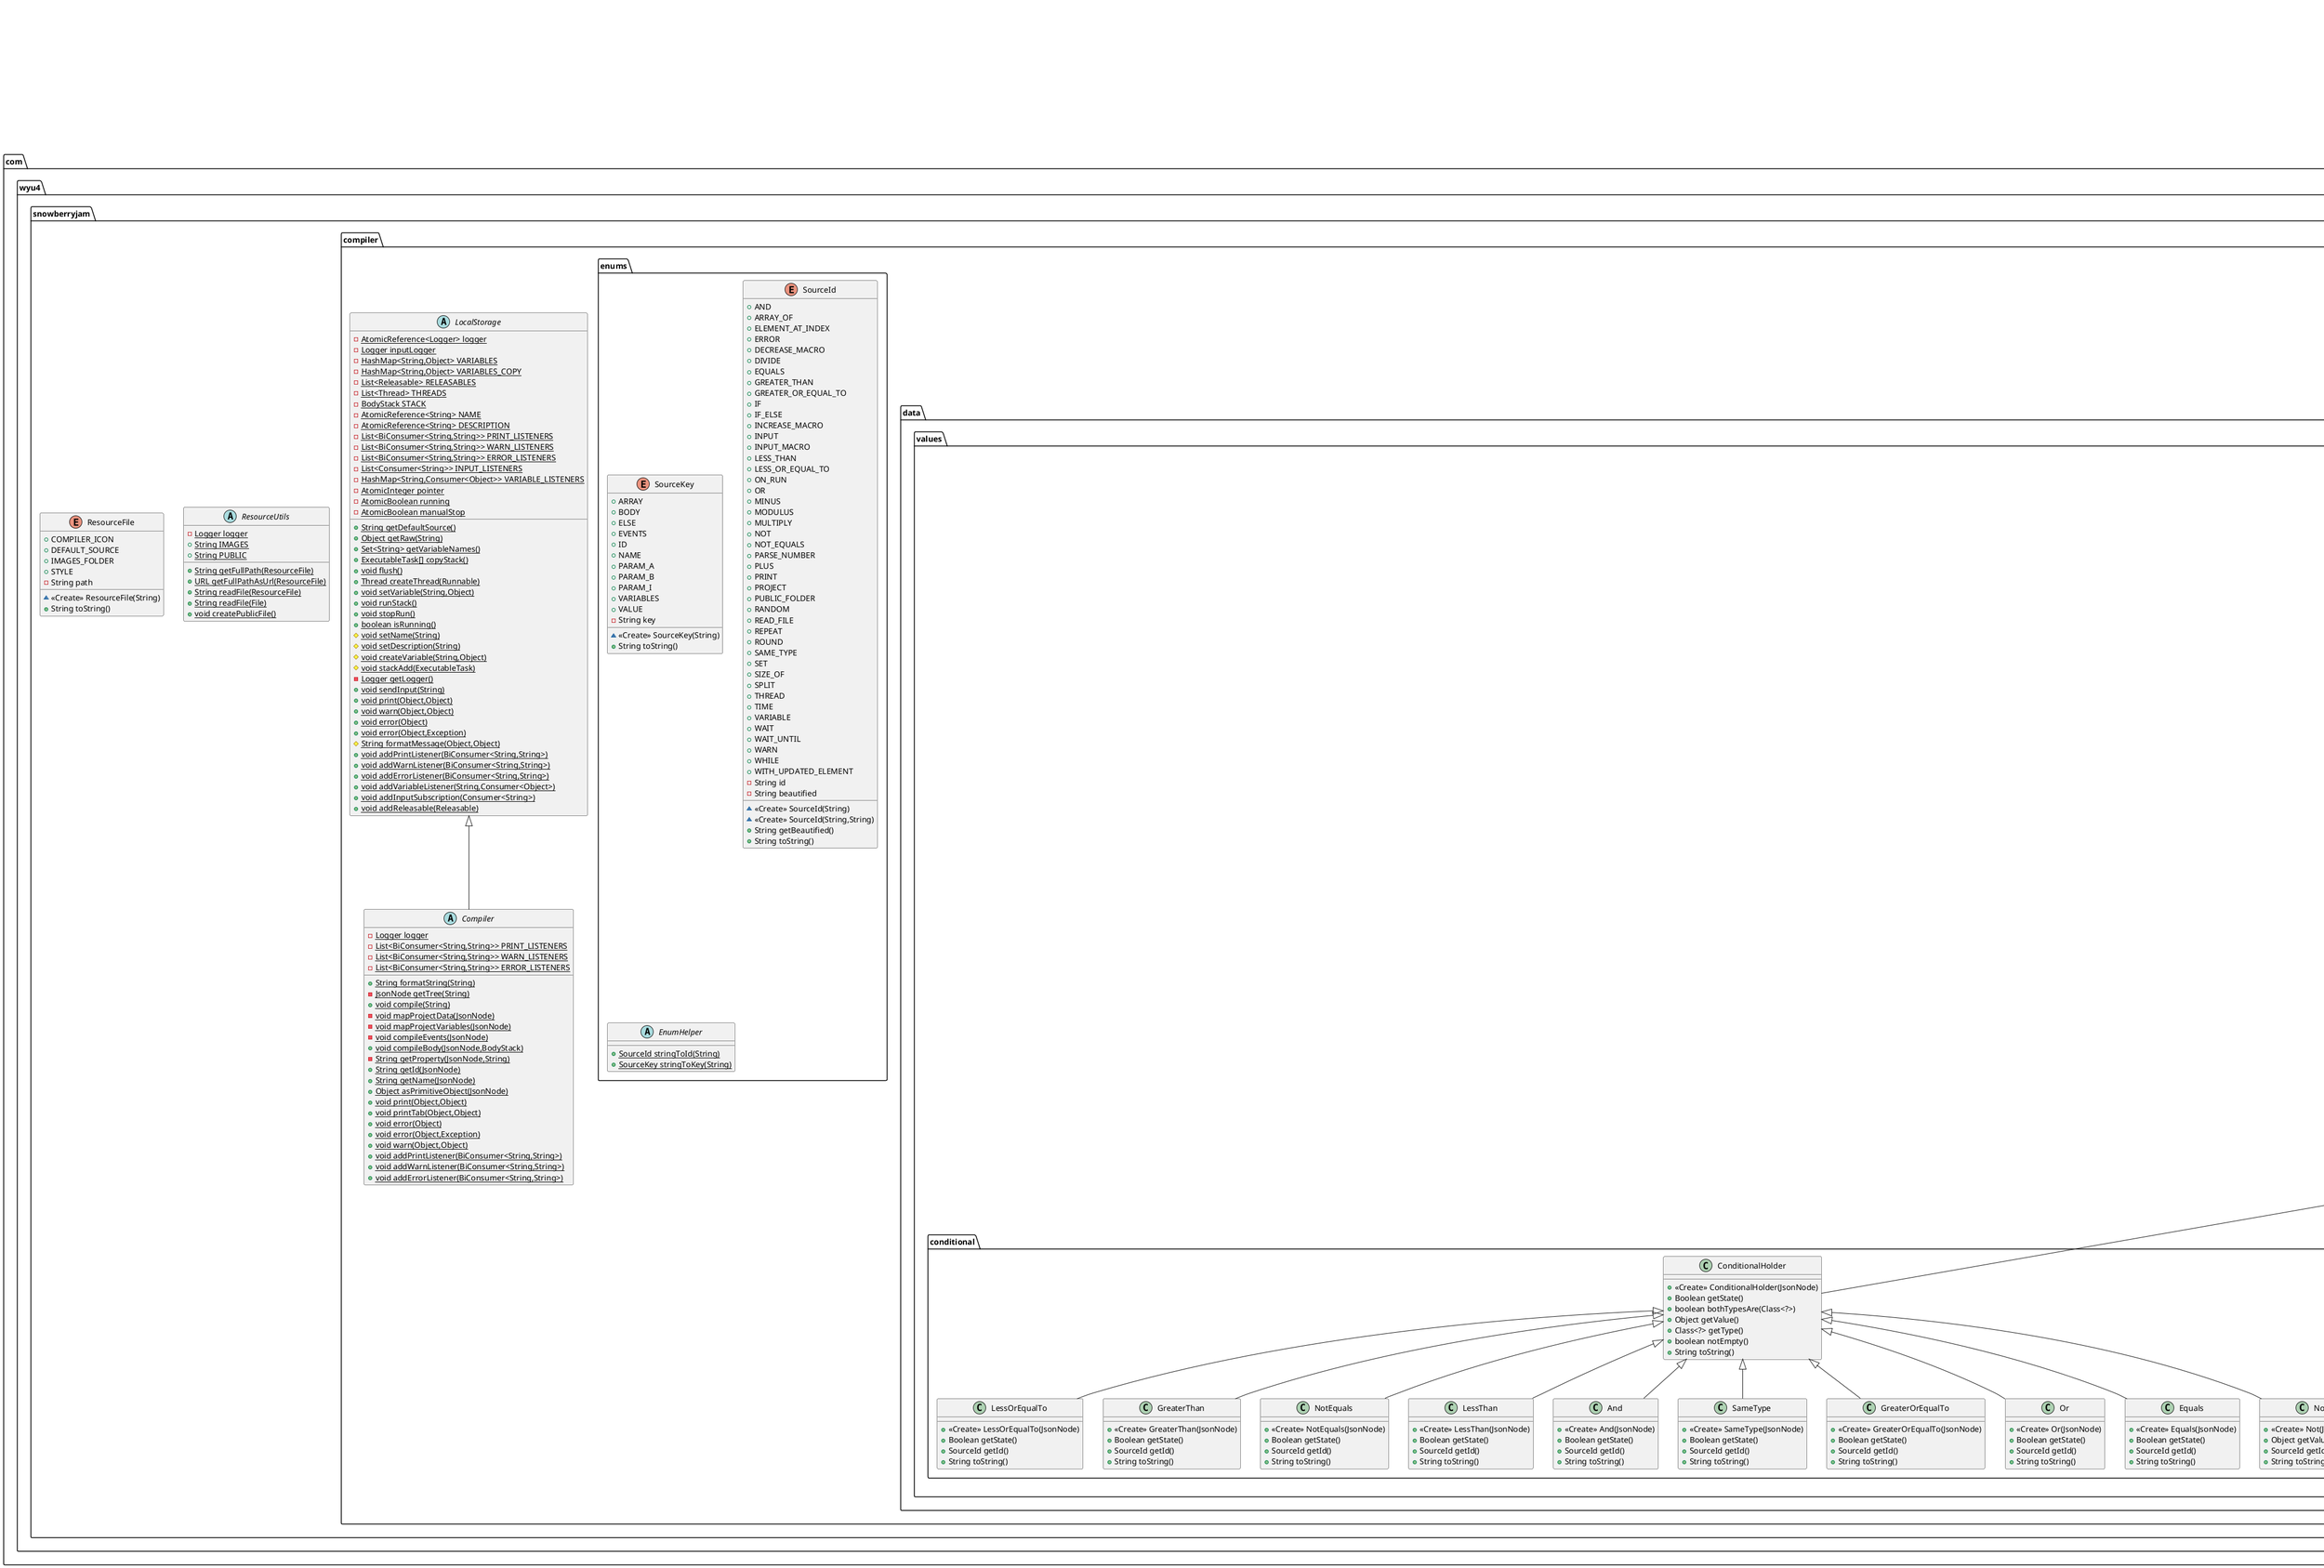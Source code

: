 @startuml
class com.wyu4.snowberryjam.compiler.data.tasks.ThreadTask {
- BodyStack body
+ <<Create>> ThreadTask(JsonNode)
+ void execute()
+ SourceId getId()
+ Object feedback()
+ String toString()
+ BodyStack getBody()
}


interface com.wyu4.snowberryjam.compiler.data.tasks.interfaces.NamedTask {
~ ValueHolder getName()
}

class com.wyu4.snowberryjam.compiler.data.values.conditional.And {
+ <<Create>> And(JsonNode)
+ Boolean getState()
+ SourceId getId()
+ String toString()
}

class com.wyu4.snowberryjam.compiler.data.tasks.WarnTask {
- ValueHolder message
+ <<Create>> WarnTask(JsonNode)
+ <<Create>> WarnTask(String)
+ <<Create>> WarnTask(ValueHolder)
+ void execute()
+ SourceId getId()
+ Object feedback()
+ String toString()
+ ValueHolder getValue()
}


class com.wyu4.snowberryjam.Start {
- {static} Logger logger
+ {static} void main(String[])
+ void start(Stage)
}


class com.wyu4.snowberryjam.compiler.data.values.iteration.WithUpdatedElement {
+ <<Create>> WithUpdatedElement(JsonNode)
+ Object getValue()
+ SourceId getId()
+ Class<?> getType()
+ String toString()
}

class com.wyu4.snowberryjam.compiler.data.tasks.macros.InputMacro {
+ <<Create>> InputMacro(JsonNode)
+ <<Create>> InputMacro(ValueHolder)
+ void execute()
}

class com.wyu4.snowberryjam.gui.viewer.codeviewer.values.ArithmeticValueViewer {
+ <<Create>> ArithmeticValueViewer(ArithmeticHolder)
}

class com.wyu4.snowberryjam.compiler.data.values.math.Minus {
+ <<Create>> Minus(JsonNode)
+ <<Create>> Minus(ValueHolder,ValueHolder)
+ Object getValue()
+ SourceId getId()
+ String toString()
}

class com.wyu4.snowberryjam.compiler.data.tasks.ErrorTask {
- ValueHolder message
+ <<Create>> ErrorTask(JsonNode)
+ <<Create>> ErrorTask(String)
+ <<Create>> ErrorTask(ValueHolder)
+ void execute()
+ SourceId getId()
+ Object feedback()
+ String toString()
+ ValueHolder getValue()
}


class com.wyu4.snowberryjam.compiler.data.values.conditional.ConditionalHolder {
+ <<Create>> ConditionalHolder(JsonNode)
+ Boolean getState()
+ boolean bothTypesAre(Class<?>)
+ Object getValue()
+ Class<?> getType()
+ boolean notEmpty()
+ String toString()
}

interface com.wyu4.snowberryjam.compiler.data.tasks.interfaces.ValuedTask {
~ ValueHolder getValue()
}

class com.wyu4.snowberryjam.compiler.data.tasks.macros.IncreaseMacro {
+ <<Create>> IncreaseMacro(JsonNode)
+ <<Create>> IncreaseMacro(ValueHolder,ValueHolder)
}

class com.wyu4.snowberryjam.compiler.data.values.conditional.SameType {
+ <<Create>> SameType(JsonNode)
+ Boolean getState()
+ SourceId getId()
+ String toString()
}

class com.wyu4.snowberryjam.gui.viewer.codeviewer.CodeViewer {
- StackPane loadingOverlay
- ScrollPane scrollPane
- StackViewer primaryStackViewer
+ <<Create>> CodeViewer()
- void flush()
+ void refresh()
}


class com.wyu4.snowberryjam.gui.viewer.codeviewer.DottedStackPane {
+ <<Create>> DottedStackPane(int)
}

class com.wyu4.snowberryjam.gui.viewer.codeviewer.LoadingOverlay {
+ <<Create>> LoadingOverlay()
}

class com.wyu4.snowberryjam.compiler.data.values.iteration.ArrayHolder {
- ValueHolder i
+ <<Create>> ArrayHolder(JsonNode)
+ ValueHolder getI()
# int getValidIndex()
+ Class<?> getType()
+ String toString()
}


class com.wyu4.snowberryjam.compiler.data.values.conditional.GreaterOrEqualTo {
+ <<Create>> GreaterOrEqualTo(JsonNode)
+ Boolean getState()
+ SourceId getId()
+ String toString()
}

abstract class com.wyu4.snowberryjam.gui.viewer.codeviewer.ColorDictionary {
- {static} Color BUILT_IN
- {static} Color MATH
- {static} Color IF_STATEMENT
- {static} Color MACRO
- {static} Color LOOP
- {static} Color DELAY
- {static} Color STORAGE
- {static} Color CONDITIONAL
- {static} Color THREADING
- {static} Color CONVERSION
- {static} Color IO
- {static} Color ITERATION
- {static} Color BLAND
+ {static} Color getColorFromId(SourceId)
}


interface com.wyu4.snowberryjam.compiler.data.values.builtin.BuiltInHolder {
}
class com.wyu4.snowberryjam.compiler.data.values.conversion.ParseNumber {
+ <<Create>> ParseNumber(JsonNode)
+ Object getValue()
+ SourceId getId()
+ Class<?> getType()
+ String toString()
}

class com.wyu4.snowberryjam.compiler.data.values.builtin.RandomHolder {
+ Object getValue()
+ SourceId getId()
+ Class<?> getType()
+ String toString()
}

class com.wyu4.snowberryjam.compiler.data.values.conditional.Or {
+ <<Create>> Or(JsonNode)
+ Boolean getState()
+ SourceId getId()
+ String toString()
}

class com.wyu4.snowberryjam.compiler.data.values.conversion.ConversionHolder {
+ <<Create>> ConversionHolder(JsonNode)
+ String toString()
}

class com.wyu4.snowberryjam.compiler.data.values.math.Modulus {
+ <<Create>> Modulus(JsonNode)
+ Object getValue()
+ SourceId getId()
+ String toString()
}

class com.wyu4.snowberryjam.compiler.data.values.conditional.Equals {
+ <<Create>> Equals(JsonNode)
+ Boolean getState()
+ SourceId getId()
+ String toString()
}

interface com.wyu4.snowberryjam.compiler.data.tasks.interfaces.BodiedTask {
~ BodyStack getBody()
}

class com.wyu4.snowberryjam.gui.viewer.codeviewer.tasks.StackViewer {
- AtomicReference<ExecutableTask[]> tasks
- ObservableList<Node> children
+ <<Create>> StackViewer()
+ <<Create>> StackViewer(boolean)
+ void loadStack(BodyStack)
+ void loadStack(ExecutableTask[])
+ void flush()
}


class com.wyu4.snowberryjam.compiler.data.tasks.WhileTask {
- ValueHolder condition
- BodyStack body
+ <<Create>> WhileTask(JsonNode)
+ <<Create>> WhileTask(ConditionalHolder,BodyStack)
+ void execute()
+ SourceId getId()
+ Object feedback()
+ String toString()
+ BodyStack getBody()
+ ValueHolder getValue()
}


class com.wyu4.snowberryjam.compiler.data.values.iteration.ElementAtIndex {
+ <<Create>> ElementAtIndex(JsonNode)
+ Object getValue()
+ SourceId getId()
+ String toString()
}

interface com.wyu4.snowberryjam.compiler.data.values.Releasable {
~ void init()
~ void release()
}

class com.wyu4.snowberryjam.gui.viewer.codeviewer.tasks.Insets {
}
interface com.wyu4.snowberryjam.compiler.data.tasks.interfaces.ElseBodiedTask {
~ BodyStack getSecondaryBody()
}

class com.wyu4.snowberryjam.compiler.data.values.conditional.Not {
+ <<Create>> Not(JsonNode)
+ Object getValue()
+ SourceId getId()
+ String toString()
}

class com.wyu4.snowberryjam.compiler.data.tasks.SetTask {
- ValueHolder name
- ValueHolder value
+ <<Create>> SetTask(JsonNode)
+ <<Create>> SetTask(ValueHolder,ValueHolder)
+ void execute()
+ SourceId getId()
# ValueHolder getNameValue()
+ Object feedback()
+ String toString()
+ ValueHolder getValue()
+ ValueHolder getName()
}


class com.wyu4.snowberryjam.compiler.data.tasks.WaitUntilTask {
- {static} Logger logger
- {static} int INTERVAL
- ValueHolder condition
+ <<Create>> WaitUntilTask(JsonNode)
+ void execute()
+ SourceId getId()
+ Object feedback()
+ String toString()
+ ValueHolder getValue()
}


class com.wyu4.snowberryjam.compiler.data.tasks.RepeatTask {
- ValueHolder repeats
- ValueHolder variableName
- BodyStack body
+ <<Create>> RepeatTask(JsonNode)
+ void execute()
+ SourceId getId()
+ Object feedback()
+ String toString()
+ BodyStack getBody()
+ ValueHolder getValue()
+ ValueHolder getName()
}


class com.wyu4.snowberryjam.gui.framework.Interactor {
- {static} Logger logger
- Model model
- Stage stage
+ <<Create>> Interactor(Model,Stage)
+ Runnable createOpenFileTask()
+ Runnable createSetFileTask(File)
+ Runnable createSaveFileTask()
+ Runnable createSaveFileTask(File)
+ Runnable createSaveAsFileTask()
+ Runnable createNewProjectTask()
+ Runnable createCompileTask()
+ Runnable createCompileTask(Runnable)
+ Runnable createRunTask()
+ Runnable createStopTask()
+ Runnable createFormatCodeTask()
}


class com.wyu4.snowberryjam.compiler.data.values.math.ArithmeticHolder {
+ <<Create>> ArithmeticHolder(JsonNode)
+ <<Create>> ArithmeticHolder(ValueHolder,ValueHolder)
+ Object getValue()
+ boolean notEmpty()
+ String toString()
}

class com.wyu4.snowberryjam.gui.viewer.codeviewer.values.ValueViewer {
+ {static} Color BORDER_COLOR
+ {static} CornerRadii SQUARE_RADII
+ {static} CornerRadii CIRCULAR_RADII
- ValueHolder value
+ <<Create>> ValueViewer(ValueHolder)
+ {static} Node buildValueViewer(ValueHolder)
+ ValueHolder getValue()
# void applyBorderWithRadii(CornerRadii)
}


interface com.wyu4.snowberryjam.compiler.data.tasks.ExecutableTask {
~ void execute()
~ SourceId getId()
~ Object feedback()
}

abstract class com.wyu4.snowberryjam.compiler.LocalStorage {
- {static} AtomicReference<Logger> logger
- {static} Logger inputLogger
- {static} HashMap<String,Object> VARIABLES
- {static} HashMap<String,Object> VARIABLES_COPY
- {static} List<Releasable> RELEASABLES
- {static} List<Thread> THREADS
- {static} BodyStack STACK
- {static} AtomicReference<String> NAME
- {static} AtomicReference<String> DESCRIPTION
- {static} List<BiConsumer<String,String>> PRINT_LISTENERS
- {static} List<BiConsumer<String,String>> WARN_LISTENERS
- {static} List<BiConsumer<String,String>> ERROR_LISTENERS
- {static} List<Consumer<String>> INPUT_LISTENERS
- {static} HashMap<String,Consumer<Object>> VARIABLE_LISTENERS
- {static} AtomicInteger pointer
- {static} AtomicBoolean running
- {static} AtomicBoolean manualStop
+ {static} String getDefaultSource()
+ {static} Object getRaw(String)
+ {static} Set<String> getVariableNames()
+ {static} ExecutableTask[] copyStack()
+ {static} void flush()
+ {static} Thread createThread(Runnable)
+ {static} void setVariable(String,Object)
+ {static} void runStack()
+ {static} void stopRun()
+ {static} boolean isRunning()
# {static} void setName(String)
# {static} void setDescription(String)
# {static} void createVariable(String,Object)
# {static} void stackAdd(ExecutableTask)
- {static} Logger getLogger()
+ {static} void sendInput(String)
+ {static} void print(Object,Object)
+ {static} void warn(Object,Object)
+ {static} void error(Object)
+ {static} void error(Object,Exception)
# {static} String formatMessage(Object,Object)
+ {static} void addPrintListener(BiConsumer<String,String>)
+ {static} void addWarnListener(BiConsumer<String,String>)
+ {static} void addErrorListener(BiConsumer<String,String>)
+ {static} void addVariableListener(String,Consumer<Object>)
+ {static} void addInputSubscription(Consumer<String>)
+ {static} void addReleasable(Releasable)
}


class com.wyu4.snowberryjam.compiler.data.values.math.Multiply {
+ <<Create>> Multiply(JsonNode)
+ Object getValue()
+ SourceId getId()
+ String toString()
}

class com.wyu4.snowberryjam.gui.viewer.codeviewer.values.ConditionalValueViewer {
+ <<Create>> ConditionalValueViewer(ConditionalHolder)
}

class com.wyu4.snowberryjam.compiler.data.BodyStack {
- {static} Logger logger
- {static} AtomicBoolean DEBUGGING_ENABLED
- SourceId id
- List<ExecutableTask> stack
+ <<Create>> BodyStack(SourceId)
+ {static} void setDebuggingEnabled(boolean)
+ void addTask(ExecutableTask)
+ ExecutableTask[] copyStack()
+ void flush()
+ void execute()
+ Object feedback()
+ SourceId getId()
}


class com.wyu4.snowberryjam.compiler.data.tasks.macros.DecreaseMacro {
+ <<Create>> DecreaseMacro(JsonNode)
+ <<Create>> DecreaseMacro(ValueHolder,ValueHolder)
}

class com.wyu4.snowberryjam.compiler.data.values.conversion.SplitToArray {
+ <<Create>> SplitToArray(JsonNode)
+ Object getValue()
+ SourceId getId()
+ Class<?> getType()
+ String toString()
}

class com.wyu4.snowberryjam.compiler.data.values.conversion.SizeOf {
+ <<Create>> SizeOf(JsonNode)
+ Object getValue()
+ SourceId getId()
+ Class<?> getType()
+ String toString()
}

class com.wyu4.snowberryjam.compiler.data.values.math.Divide {
+ <<Create>> Divide(JsonNode)
+ Object getValue()
+ SourceId getId()
+ String toString()
}

class com.wyu4.snowberryjam.compiler.data.tasks.WaitTask {
- {static} Logger logger
- {static} int INTERVAL
- ValueHolder time
+ <<Create>> WaitTask(JsonNode)
+ void execute()
+ SourceId getId()
+ Object feedback()
- long getTime()
+ String toString()
+ ValueHolder getValue()
}


class com.wyu4.snowberryjam.gui.viewer.codeviewer.values.ConversionValueViewer {
+ <<Create>> ConversionValueViewer(ConversionHolder)
}

interface com.wyu4.snowberryjam.gui.viewer.Viewer {
~ void refresh()
}

class com.wyu4.snowberryjam.compiler.data.values.io.ReadFile {
+ <<Create>> ReadFile(JsonNode)
+ <<Create>> ReadFile(ValueHolder)
+ Object getValue()
+ SourceId getId()
+ Class<?> getType()
+ String toString()
}

class com.wyu4.snowberryjam.compiler.data.values.VariableReference {
- ValueHolder name
+ <<Create>> VariableReference(String)
+ <<Create>> VariableReference(ValueHolder)
+ ValueHolder getName()
+ Object getValue()
+ SourceId getId()
+ String toString()
}


class com.wyu4.snowberryjam.compiler.data.values.math.Plus {
+ <<Create>> Plus(JsonNode)
+ <<Create>> Plus(ValueHolder,ValueHolder)
+ Object getValue()
+ SourceId getId()
+ String toString()
}

class com.wyu4.snowberryjam.compiler.data.values.ValueHolder {
- Object value
+ <<Create>> ValueHolder()
+ <<Create>> ValueHolder(Object)
- {static} boolean isPrimitive(JsonNode)
+ {static} ValueHolder fromNode(JsonNode)
+ {static} ValueHolder checkValueIsConditional(ValueHolder)
+ Object getValue()
+ Object getPointer()
+ Object[] getArray()
+ String getString()
+ Class<?> getType()
+ boolean isType(Class<?>)
+ boolean notEmpty()
+ Double getSize()
+ SourceId getId()
+ boolean equals(Object)
+ boolean superEquals(Object)
+ String toString()
}


class com.wyu4.snowberryjam.compiler.data.values.builtin.TimeHolder {
+ Object getValue()
+ SourceId getId()
+ Class<?> getType()
+ String toString()
}

class com.wyu4.snowberryjam.gui.viewer.codeviewer.values.BuiltInViewer {
+ <<Create>> BuiltInViewer(ValueHolder)
}

class com.wyu4.snowberryjam.gui.viewer.codeviewer.values.ArrayValueViewer {
+ <<Create>> ArrayValueViewer(ArrayHolder)
}

class com.wyu4.snowberryjam.gui.framework.Controller {
- Builder<Region> builder
- Model model
- Interactor interactor
+ <<Create>> Controller(Stage)
+ void updateFile(File)
+ File getSourceFile()
+ ObjectProperty<File> getSourceFileProperty()
+ Region getView()
}


class com.wyu4.snowberryjam.compiler.data.tasks.IfElseTask {
- ValueHolder condition
- BodyStack body
- BodyStack elseBody
+ <<Create>> IfElseTask(JsonNode)
+ void execute()
+ SourceId getId()
+ Object feedback()
+ String toString()
+ BodyStack getBody()
+ BodyStack getSecondaryBody()
+ ValueHolder getValue()
}


abstract class com.wyu4.snowberryjam.compiler.Compiler {
- {static} Logger logger
- {static} List<BiConsumer<String,String>> PRINT_LISTENERS
- {static} List<BiConsumer<String,String>> WARN_LISTENERS
- {static} List<BiConsumer<String,String>> ERROR_LISTENERS
+ {static} String formatString(String)
- {static} JsonNode getTree(String)
+ {static} void compile(String)
- {static} void mapProjectData(JsonNode)
- {static} void mapProjectVariables(JsonNode)
- {static} void compileEvents(JsonNode)
+ {static} void compileBody(JsonNode,BodyStack)
- {static} String getProperty(JsonNode,String)
+ {static} String getId(JsonNode)
+ {static} String getName(JsonNode)
+ {static} Object asPrimitiveObject(JsonNode)
+ {static} void print(Object,Object)
+ {static} void printTab(Object,Object)
+ {static} void error(Object)
+ {static} void error(Object,Exception)
+ {static} void warn(Object,Object)
+ {static} void addPrintListener(BiConsumer<String,String>)
+ {static} void addWarnListener(BiConsumer<String,String>)
+ {static} void addErrorListener(BiConsumer<String,String>)
}


class com.wyu4.snowberryjam.gui.viewer.codeviewer.values.VariableReferenceViewer {
+ <<Create>> VariableReferenceViewer(VariableReference)
}

class com.wyu4.snowberryjam.gui.framework.Model {
- ObjectProperty<File> sourceFileProperty
- ObjectProperty<Page> pageProperty
- BooleanProperty saveDisabledProperty
- BooleanProperty saveAsDisabledProperty
- BooleanProperty runDisabledProperty
- BooleanProperty compilingProperty
- BooleanProperty runningProperty
- StringProperty sourceCodeProperty
- StringProperty builtSourceCodeProperty
+ <<Create>> Model()
+ ObjectProperty<File> getSourceFileProperty()
+ ObjectProperty<Page> getPageProperty()
+ BooleanProperty getSaveDisabledProperty()
+ BooleanProperty getSaveAsDisabledProperty()
+ BooleanProperty getRunDisabledProperty()
+ BooleanProperty getCompilingProperty()
+ BooleanProperty getRunningProperty()
+ StringProperty getSourceCodeProperty()
+ StringProperty getBuiltSourceCodeProperty()
+ File getSourceFile()
+ Page getPage()
+ boolean getSaveDisabled()
+ boolean getSaveAsDisabled()
+ boolean getRunDisabled()
+ boolean getCompiling()
+ boolean getRunning()
+ String getSourceCode()
+ String getBuiltSourceCode()
}


enum com.wyu4.snowberryjam.gui.framework.Page {
+  EDITOR
+  VIEWER
}

enum com.wyu4.snowberryjam.compiler.enums.SourceKey {
+  ARRAY
+  BODY
+  ELSE
+  EVENTS
+  ID
+  NAME
+  PARAM_A
+  PARAM_B
+  PARAM_I
+  VARIABLES
+  VALUE
- String key
~ <<Create>> SourceKey(String)
+ String toString()
}


class com.wyu4.snowberryjam.compiler.data.values.conditional.LessOrEqualTo {
+ <<Create>> LessOrEqualTo(JsonNode)
+ Boolean getState()
+ SourceId getId()
+ String toString()
}

abstract class com.wyu4.snowberryjam.ResourceUtils {
- {static} Logger logger
+ {static} String IMAGES
+ {static} String PUBLIC
+ {static} String getFullPath(ResourceFile)
+ {static} URL getFullPathAsUrl(ResourceFile)
+ {static} String readFile(ResourceFile)
+ {static} String readFile(File)
+ {static} void createPublicFile()
}


enum com.wyu4.snowberryjam.ResourceFile {
+  COMPILER_ICON
+  DEFAULT_SOURCE
+  IMAGES_FOLDER
+  STYLE
- String path
~ <<Create>> ResourceFile(String)
+ String toString()
}


abstract class com.wyu4.snowberryjam.gui.editorutils.AutoComplete {
+ {static} void persistIndent(CodeArea)
+ {static} void formatIndent(CodeArea)
+ {static} void fullfillPunctation(CodeArea)
+ {static} void replaceBefore(CodeArea,Object,int)
+ {static} void replace(CodeArea,Object,int,int)
+ {static} void insertBefore(CodeArea,Object,int)
+ {static} void insertAfter(CodeArea,Object,int)
}

class com.wyu4.snowberryjam.gui.viewer.VariableViewer {
- TableColumn<VariableListener,String> nameColumn
- TableColumn<VariableListener,String> typeColumn
- TableColumn<VariableListener,String> valueColumn
- ObservableList<VariableListener> variables
+ <<Create>> VariableViewer()
+ void refresh()
}


class com.wyu4.snowberryjam.gui.viewer.VariableListener {
- StringProperty name
- StringProperty type
- ObjectProperty<Object> value
+ <<Create>> VariableListener(String)
+ ObjectProperty<Object> getValueProperty()
+ StringProperty getTypeProperty()
+ StringProperty getNameProperty()
}


class com.wyu4.snowberryjam.compiler.data.values.builtin.InputHolder {
- AtomicReference<String> input
+ <<Create>> InputHolder()
+ Object getValue()
+ void release()
+ SourceId getId()
+ Class<?> getType()
+ String toString()
}


class com.wyu4.snowberryjam.compiler.data.values.conditional.GreaterThan {
+ <<Create>> GreaterThan(JsonNode)
+ Boolean getState()
+ SourceId getId()
+ String toString()
}

enum com.wyu4.snowberryjam.compiler.enums.SourceId {
+  AND
+  ARRAY_OF
+  ELEMENT_AT_INDEX
+  ERROR
+  DECREASE_MACRO
+  DIVIDE
+  EQUALS
+  GREATER_THAN
+  GREATER_OR_EQUAL_TO
+  IF
+  IF_ELSE
+  INCREASE_MACRO
+  INPUT
+  INPUT_MACRO
+  LESS_THAN
+  LESS_OR_EQUAL_TO
+  ON_RUN
+  OR
+  MINUS
+  MODULUS
+  MULTIPLY
+  NOT
+  NOT_EQUALS
+  PARSE_NUMBER
+  PLUS
+  PRINT
+  PROJECT
+  PUBLIC_FOLDER
+  RANDOM
+  READ_FILE
+  REPEAT
+  ROUND
+  SAME_TYPE
+  SET
+  SIZE_OF
+  SPLIT
+  THREAD
+  TIME
+  VARIABLE
+  WAIT
+  WAIT_UNTIL
+  WARN
+  WHILE
+  WITH_UPDATED_ELEMENT
- String id
- String beautified
~ <<Create>> SourceId(String)
~ <<Create>> SourceId(String,String)
+ String getBeautified()
+ String toString()
}


class com.wyu4.snowberryjam.compiler.data.values.builtin.PublicFolderHolder {
+ Object getValue()
+ SourceId getId()
+ Class<?> getType()
+ String toString()
}

abstract class com.wyu4.snowberryjam.compiler.enums.EnumHelper {
+ {static} SourceId stringToId(String)
+ {static} SourceKey stringToKey(String)
}

class com.wyu4.snowberryjam.compiler.data.values.InteractiveValueHolder {
- ValueHolder a
- ValueHolder b
+ <<Create>> InteractiveValueHolder(JsonNode)
+ <<Create>> InteractiveValueHolder(ValueHolder,ValueHolder)
+ ValueHolder getA()
+ ValueHolder getB()
}


class com.wyu4.snowberryjam.compiler.data.tasks.IfTask {
- ValueHolder condition
- BodyStack body
+ <<Create>> IfTask(JsonNode)
+ void execute()
+ SourceId getId()
+ Object feedback()
+ String toString()
+ BodyStack getBody()
+ ValueHolder getValue()
}


class com.wyu4.snowberryjam.gui.viewer.codeviewer.tasks.TaskViewer {
- {static} CornerRadii corner
- ExecutableTask task
- SourceId id
- HBox titleHBox
- HBox bottomHBox
- Node nameProperty
- Node valueProperty
- VBox innerContent
- StackViewer bodyViewer
- StackViewer secondaryBodyViewer
+ <<Create>> TaskViewer(ExecutableTask)
+ void load()
- VBox getInnerContent()
- HBox getBottomHBox()
- void addNameProperty(ValueHolder)
- void addValueProperty(ValueHolder)
- StackViewer getBodyViewer()
- StackViewer getSecondaryBodyViewer()
}


class com.wyu4.snowberryjam.compiler.data.values.conversion.ArrayOf {
+ <<Create>> ArrayOf(JsonNode)
+ Object getValue()
+ SourceId getId()
+ Class<?> getType()
+ String toString()
}

class com.wyu4.snowberryjam.gui.framework.ViewBuilder {
- {static} Logger logger
- Model model
- Interactor interactor
+ <<Create>> ViewBuilder(Model,Interactor)
+ Region build()
+ Node createMenuBar()
+ Node createProjectWidget()
+ Node createConsole()
+ Node createLog(String,String,Color)
+ Node createProjectViewer()
+ Node createCodeEditor()
}


class com.wyu4.snowberryjam.compiler.data.values.conditional.NotEquals {
+ <<Create>> NotEquals(JsonNode)
+ Boolean getState()
+ SourceId getId()
+ String toString()
}

class com.wyu4.snowberryjam.compiler.data.values.conditional.LessThan {
+ <<Create>> LessThan(JsonNode)
+ Boolean getState()
+ SourceId getId()
+ String toString()
}

abstract class com.wyu4.snowberryjam.gui.editorutils.Filter {
+ {static} boolean isSpecialOperation(KeyEvent)
+ {static} boolean isWrappablePunctuation(KeyEvent)
}

class com.wyu4.snowberryjam.compiler.data.tasks.PrintTask {
- ValueHolder message
+ <<Create>> PrintTask(JsonNode)
+ <<Create>> PrintTask(String)
+ <<Create>> PrintTask(ValueHolder)
+ void execute()
+ SourceId getId()
+ Object feedback()
+ String toString()
+ ValueHolder getValue()
}


class com.wyu4.snowberryjam.compiler.data.values.math.Round {
+ <<Create>> Round(JsonNode)
+ Object getValue()
+ SourceId getId()
+ String toString()
}

class com.wyu4.snowberryjam.gui.viewer.codeviewer.values.PrimitiveValueViewer {
+ <<Create>> PrimitiveValueViewer(ValueHolder)
}



com.wyu4.snowberryjam.compiler.data.tasks.ExecutableTask <|.. com.wyu4.snowberryjam.compiler.data.tasks.ThreadTask
com.wyu4.snowberryjam.compiler.data.tasks.interfaces.BodiedTask <|.. com.wyu4.snowberryjam.compiler.data.tasks.ThreadTask
com.wyu4.snowberryjam.compiler.data.values.conditional.ConditionalHolder <|-- com.wyu4.snowberryjam.compiler.data.values.conditional.And
com.wyu4.snowberryjam.compiler.data.tasks.ExecutableTask <|.. com.wyu4.snowberryjam.compiler.data.tasks.WarnTask
com.wyu4.snowberryjam.compiler.data.tasks.interfaces.ValuedTask <|.. com.wyu4.snowberryjam.compiler.data.tasks.WarnTask
javafx.application.Application <|-- com.wyu4.snowberryjam.Start
com.wyu4.snowberryjam.compiler.data.values.iteration.ArrayHolder <|-- com.wyu4.snowberryjam.compiler.data.values.iteration.WithUpdatedElement
com.wyu4.snowberryjam.compiler.data.tasks.SetTask <|-- com.wyu4.snowberryjam.compiler.data.tasks.macros.InputMacro
javafx.scene.layout.StackPane <|-- com.wyu4.snowberryjam.gui.viewer.codeviewer.values.ArithmeticValueViewer
com.wyu4.snowberryjam.compiler.data.values.math.ArithmeticHolder <|-- com.wyu4.snowberryjam.compiler.data.values.math.Minus
com.wyu4.snowberryjam.compiler.data.tasks.ExecutableTask <|.. com.wyu4.snowberryjam.compiler.data.tasks.ErrorTask
com.wyu4.snowberryjam.compiler.data.tasks.interfaces.ValuedTask <|.. com.wyu4.snowberryjam.compiler.data.tasks.ErrorTask
com.wyu4.snowberryjam.compiler.data.values.InteractiveValueHolder <|-- com.wyu4.snowberryjam.compiler.data.values.conditional.ConditionalHolder
com.wyu4.snowberryjam.compiler.data.tasks.SetTask <|-- com.wyu4.snowberryjam.compiler.data.tasks.macros.IncreaseMacro
com.wyu4.snowberryjam.compiler.data.values.conditional.ConditionalHolder <|-- com.wyu4.snowberryjam.compiler.data.values.conditional.SameType
com.wyu4.snowberryjam.gui.viewer.Viewer <|.. com.wyu4.snowberryjam.gui.viewer.codeviewer.CodeViewer
javafx.scene.layout.StackPane <|-- com.wyu4.snowberryjam.gui.viewer.codeviewer.CodeViewer
javafx.scene.layout.StackPane <|-- com.wyu4.snowberryjam.gui.viewer.codeviewer.DottedStackPane
javafx.scene.layout.StackPane <|-- com.wyu4.snowberryjam.gui.viewer.codeviewer.LoadingOverlay
com.wyu4.snowberryjam.compiler.data.values.InteractiveValueHolder <|-- com.wyu4.snowberryjam.compiler.data.values.iteration.ArrayHolder
com.wyu4.snowberryjam.compiler.data.values.conditional.ConditionalHolder <|-- com.wyu4.snowberryjam.compiler.data.values.conditional.GreaterOrEqualTo
com.wyu4.snowberryjam.compiler.data.values.conversion.ConversionHolder <|-- com.wyu4.snowberryjam.compiler.data.values.conversion.ParseNumber
com.wyu4.snowberryjam.compiler.data.values.builtin.BuiltInHolder <|.. com.wyu4.snowberryjam.compiler.data.values.builtin.RandomHolder
com.wyu4.snowberryjam.compiler.data.values.ValueHolder <|-- com.wyu4.snowberryjam.compiler.data.values.builtin.RandomHolder
com.wyu4.snowberryjam.compiler.data.values.conditional.ConditionalHolder <|-- com.wyu4.snowberryjam.compiler.data.values.conditional.Or
com.wyu4.snowberryjam.compiler.data.values.InteractiveValueHolder <|-- com.wyu4.snowberryjam.compiler.data.values.conversion.ConversionHolder
com.wyu4.snowberryjam.compiler.data.values.math.ArithmeticHolder <|-- com.wyu4.snowberryjam.compiler.data.values.math.Modulus
com.wyu4.snowberryjam.compiler.data.values.conditional.ConditionalHolder <|-- com.wyu4.snowberryjam.compiler.data.values.conditional.Equals
javafx.scene.layout.VBox <|-- com.wyu4.snowberryjam.gui.viewer.codeviewer.tasks.StackViewer
com.wyu4.snowberryjam.compiler.data.tasks.ExecutableTask <|.. com.wyu4.snowberryjam.compiler.data.tasks.WhileTask
com.wyu4.snowberryjam.compiler.data.tasks.interfaces.BodiedTask <|.. com.wyu4.snowberryjam.compiler.data.tasks.WhileTask
com.wyu4.snowberryjam.compiler.data.tasks.interfaces.ValuedTask <|.. com.wyu4.snowberryjam.compiler.data.tasks.WhileTask
com.wyu4.snowberryjam.compiler.data.values.iteration.ArrayHolder <|-- com.wyu4.snowberryjam.compiler.data.values.iteration.ElementAtIndex
com.wyu4.snowberryjam.compiler.data.values.conditional.ConditionalHolder <|-- com.wyu4.snowberryjam.compiler.data.values.conditional.Not
com.wyu4.snowberryjam.compiler.data.tasks.ExecutableTask <|.. com.wyu4.snowberryjam.compiler.data.tasks.SetTask
com.wyu4.snowberryjam.compiler.data.tasks.interfaces.ValuedTask <|.. com.wyu4.snowberryjam.compiler.data.tasks.SetTask
com.wyu4.snowberryjam.compiler.data.tasks.interfaces.NamedTask <|.. com.wyu4.snowberryjam.compiler.data.tasks.SetTask
com.wyu4.snowberryjam.compiler.data.tasks.ExecutableTask <|.. com.wyu4.snowberryjam.compiler.data.tasks.WaitUntilTask
com.wyu4.snowberryjam.compiler.data.tasks.interfaces.ValuedTask <|.. com.wyu4.snowberryjam.compiler.data.tasks.WaitUntilTask
com.wyu4.snowberryjam.compiler.data.tasks.ExecutableTask <|.. com.wyu4.snowberryjam.compiler.data.tasks.RepeatTask
com.wyu4.snowberryjam.compiler.data.tasks.interfaces.BodiedTask <|.. com.wyu4.snowberryjam.compiler.data.tasks.RepeatTask
com.wyu4.snowberryjam.compiler.data.tasks.interfaces.ValuedTask <|.. com.wyu4.snowberryjam.compiler.data.tasks.RepeatTask
com.wyu4.snowberryjam.compiler.data.tasks.interfaces.NamedTask <|.. com.wyu4.snowberryjam.compiler.data.tasks.RepeatTask
com.wyu4.snowberryjam.compiler.data.values.InteractiveValueHolder <|-- com.wyu4.snowberryjam.compiler.data.values.math.ArithmeticHolder
javafx.scene.layout.HBox <|-- com.wyu4.snowberryjam.gui.viewer.codeviewer.values.ValueViewer
com.wyu4.snowberryjam.compiler.data.values.math.ArithmeticHolder <|-- com.wyu4.snowberryjam.compiler.data.values.math.Multiply
com.wyu4.snowberryjam.gui.viewer.codeviewer.values.ValueViewer <|-- com.wyu4.snowberryjam.gui.viewer.codeviewer.values.ConditionalValueViewer
com.wyu4.snowberryjam.compiler.data.tasks.ExecutableTask <|.. com.wyu4.snowberryjam.compiler.data.BodyStack
com.wyu4.snowberryjam.compiler.data.tasks.SetTask <|-- com.wyu4.snowberryjam.compiler.data.tasks.macros.DecreaseMacro
com.wyu4.snowberryjam.compiler.data.values.conversion.ConversionHolder <|-- com.wyu4.snowberryjam.compiler.data.values.conversion.SplitToArray
com.wyu4.snowberryjam.compiler.data.values.conversion.ConversionHolder <|-- com.wyu4.snowberryjam.compiler.data.values.conversion.SizeOf
com.wyu4.snowberryjam.compiler.data.values.math.ArithmeticHolder <|-- com.wyu4.snowberryjam.compiler.data.values.math.Divide
com.wyu4.snowberryjam.compiler.data.tasks.ExecutableTask <|.. com.wyu4.snowberryjam.compiler.data.tasks.WaitTask
com.wyu4.snowberryjam.compiler.data.tasks.interfaces.ValuedTask <|.. com.wyu4.snowberryjam.compiler.data.tasks.WaitTask
javafx.scene.layout.StackPane <|-- com.wyu4.snowberryjam.gui.viewer.codeviewer.values.ConversionValueViewer
com.wyu4.snowberryjam.compiler.data.values.InteractiveValueHolder <|-- com.wyu4.snowberryjam.compiler.data.values.io.ReadFile
com.wyu4.snowberryjam.compiler.data.values.ValueHolder <|-- com.wyu4.snowberryjam.compiler.data.values.VariableReference
com.wyu4.snowberryjam.compiler.data.values.math.ArithmeticHolder <|-- com.wyu4.snowberryjam.compiler.data.values.math.Plus
com.wyu4.snowberryjam.compiler.data.values.builtin.BuiltInHolder <|.. com.wyu4.snowberryjam.compiler.data.values.builtin.TimeHolder
com.wyu4.snowberryjam.compiler.data.values.ValueHolder <|-- com.wyu4.snowberryjam.compiler.data.values.builtin.TimeHolder
com.wyu4.snowberryjam.gui.viewer.codeviewer.values.ValueViewer <|-- com.wyu4.snowberryjam.gui.viewer.codeviewer.values.BuiltInViewer
com.wyu4.snowberryjam.gui.viewer.codeviewer.values.ValueViewer <|-- com.wyu4.snowberryjam.gui.viewer.codeviewer.values.ArrayValueViewer
com.wyu4.snowberryjam.compiler.data.tasks.ExecutableTask <|.. com.wyu4.snowberryjam.compiler.data.tasks.IfElseTask
com.wyu4.snowberryjam.compiler.data.tasks.interfaces.BodiedTask <|.. com.wyu4.snowberryjam.compiler.data.tasks.IfElseTask
com.wyu4.snowberryjam.compiler.data.tasks.interfaces.ElseBodiedTask <|.. com.wyu4.snowberryjam.compiler.data.tasks.IfElseTask
com.wyu4.snowberryjam.compiler.data.tasks.interfaces.ValuedTask <|.. com.wyu4.snowberryjam.compiler.data.tasks.IfElseTask
com.wyu4.snowberryjam.compiler.LocalStorage <|-- com.wyu4.snowberryjam.compiler.Compiler
com.wyu4.snowberryjam.gui.viewer.codeviewer.values.ValueViewer <|-- com.wyu4.snowberryjam.gui.viewer.codeviewer.values.VariableReferenceViewer
com.wyu4.snowberryjam.compiler.data.values.conditional.ConditionalHolder <|-- com.wyu4.snowberryjam.compiler.data.values.conditional.LessOrEqualTo
com.wyu4.snowberryjam.gui.viewer.Viewer <|.. com.wyu4.snowberryjam.gui.viewer.VariableViewer
javafx.scene.control.TableView <|-- com.wyu4.snowberryjam.gui.viewer.VariableViewer
com.wyu4.snowberryjam.compiler.data.values.Releasable <|.. com.wyu4.snowberryjam.compiler.data.values.builtin.InputHolder
com.wyu4.snowberryjam.compiler.data.values.builtin.BuiltInHolder <|.. com.wyu4.snowberryjam.compiler.data.values.builtin.InputHolder
com.wyu4.snowberryjam.compiler.data.values.ValueHolder <|-- com.wyu4.snowberryjam.compiler.data.values.builtin.InputHolder
com.wyu4.snowberryjam.compiler.data.values.conditional.ConditionalHolder <|-- com.wyu4.snowberryjam.compiler.data.values.conditional.GreaterThan
com.wyu4.snowberryjam.compiler.data.values.builtin.BuiltInHolder <|.. com.wyu4.snowberryjam.compiler.data.values.builtin.PublicFolderHolder
com.wyu4.snowberryjam.compiler.data.values.ValueHolder <|-- com.wyu4.snowberryjam.compiler.data.values.builtin.PublicFolderHolder
com.wyu4.snowberryjam.compiler.data.values.ValueHolder <|-- com.wyu4.snowberryjam.compiler.data.values.InteractiveValueHolder
com.wyu4.snowberryjam.compiler.data.tasks.ExecutableTask <|.. com.wyu4.snowberryjam.compiler.data.tasks.IfTask
com.wyu4.snowberryjam.compiler.data.tasks.interfaces.BodiedTask <|.. com.wyu4.snowberryjam.compiler.data.tasks.IfTask
com.wyu4.snowberryjam.compiler.data.tasks.interfaces.ValuedTask <|.. com.wyu4.snowberryjam.compiler.data.tasks.IfTask
javafx.scene.layout.VBox <|-- com.wyu4.snowberryjam.gui.viewer.codeviewer.tasks.TaskViewer
com.wyu4.snowberryjam.compiler.data.values.conversion.ConversionHolder <|-- com.wyu4.snowberryjam.compiler.data.values.conversion.ArrayOf
javafx.util.Builder <|.. com.wyu4.snowberryjam.gui.framework.ViewBuilder
com.wyu4.snowberryjam.compiler.data.values.conditional.ConditionalHolder <|-- com.wyu4.snowberryjam.compiler.data.values.conditional.NotEquals
com.wyu4.snowberryjam.compiler.data.values.conditional.ConditionalHolder <|-- com.wyu4.snowberryjam.compiler.data.values.conditional.LessThan
com.wyu4.snowberryjam.compiler.data.tasks.ExecutableTask <|.. com.wyu4.snowberryjam.compiler.data.tasks.PrintTask
com.wyu4.snowberryjam.compiler.data.tasks.interfaces.ValuedTask <|.. com.wyu4.snowberryjam.compiler.data.tasks.PrintTask
com.wyu4.snowberryjam.compiler.data.values.math.ArithmeticHolder <|-- com.wyu4.snowberryjam.compiler.data.values.math.Round
com.wyu4.snowberryjam.gui.viewer.codeviewer.values.ValueViewer <|-- com.wyu4.snowberryjam.gui.viewer.codeviewer.values.PrimitiveValueViewer
@enduml